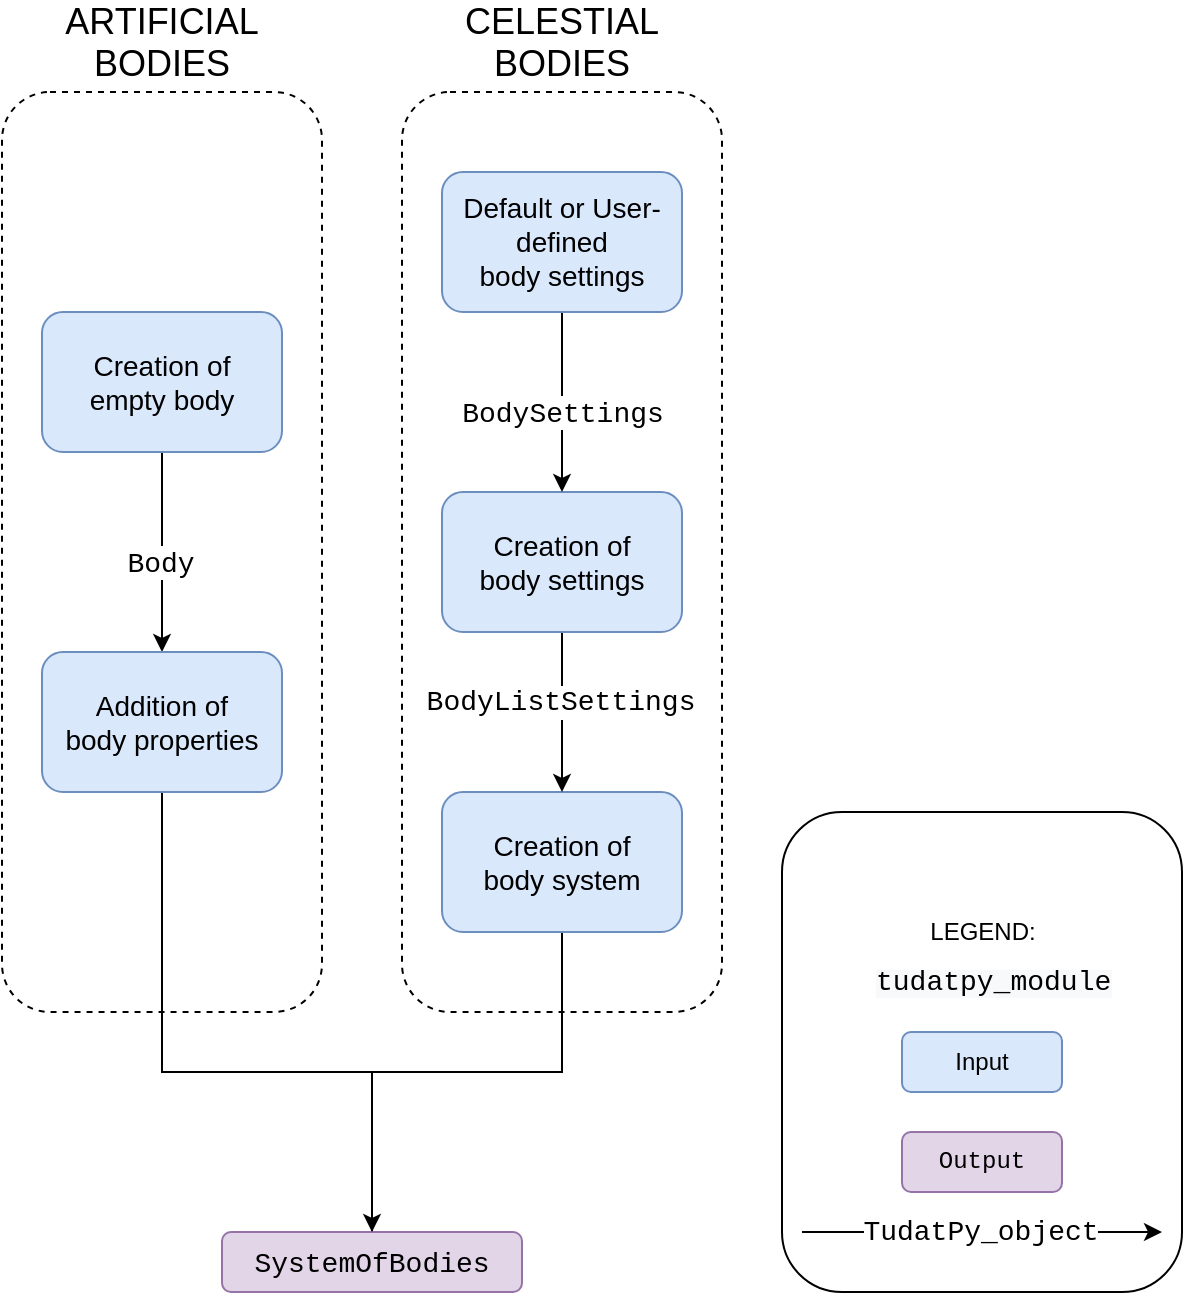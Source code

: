<mxfile version="20.5.3" type="device"><diagram id="aToEdywbOcdsvHlXWydX" name="Page-1"><mxGraphModel dx="763" dy="1882" grid="1" gridSize="10" guides="1" tooltips="1" connect="1" arrows="1" fold="1" page="1" pageScale="1" pageWidth="1100" pageHeight="850" math="0" shadow="0"><root><mxCell id="0"/><mxCell id="1" parent="0"/><mxCell id="P4K3XKW29_5Jf-HjrCSx-24" value="" style="edgeStyle=orthogonalEdgeStyle;rounded=0;orthogonalLoop=1;jettySize=auto;html=1;fontSize=14;" parent="1" edge="1"><mxGeometry relative="1" as="geometry"><mxPoint x="385" y="460" as="sourcePoint"/><mxPoint x="385" y="530" as="targetPoint"/></mxGeometry></mxCell><mxCell id="P4K3XKW29_5Jf-HjrCSx-36" value="&lt;font style=&quot;font-size: 18px;&quot;&gt;CELESTIAL BODIES&lt;/font&gt;" style="rounded=1;whiteSpace=wrap;html=1;dashed=1;labelPosition=center;verticalLabelPosition=top;align=center;verticalAlign=bottom;" parent="1" vertex="1"><mxGeometry x="400" y="-70" width="160" height="460" as="geometry"/></mxCell><mxCell id="P4K3XKW29_5Jf-HjrCSx-53" style="edgeStyle=orthogonalEdgeStyle;rounded=0;orthogonalLoop=1;jettySize=auto;html=1;exitX=0.5;exitY=1;exitDx=0;exitDy=0;entryX=0.5;entryY=0;entryDx=0;entryDy=0;fontFamily=Courier New;fontSize=14;" parent="1" source="P4K3XKW29_5Jf-HjrCSx-16" edge="1"><mxGeometry relative="1" as="geometry"><Array as="points"><mxPoint x="480" y="420"/><mxPoint x="385" y="420"/></Array><mxPoint x="385" y="530" as="targetPoint"/></mxGeometry></mxCell><mxCell id="P4K3XKW29_5Jf-HjrCSx-16" value="Creation of &lt;br style=&quot;font-size: 14px;&quot;&gt;body system" style="rounded=1;whiteSpace=wrap;html=1;fillColor=#dae8fc;strokeColor=#6c8ebf;fontSize=14;" parent="1" vertex="1"><mxGeometry x="420" y="280" width="120" height="70" as="geometry"/></mxCell><mxCell id="P4K3XKW29_5Jf-HjrCSx-22" value="&lt;font face=&quot;Courier New&quot;&gt;SystemOfBodies&lt;/font&gt;" style="rounded=1;whiteSpace=wrap;html=1;fillColor=#e1d5e7;strokeColor=#9673a6;fontSize=14;" parent="1" vertex="1"><mxGeometry x="310" y="500" width="150" height="30" as="geometry"/></mxCell><mxCell id="P4K3XKW29_5Jf-HjrCSx-28" style="edgeStyle=orthogonalEdgeStyle;rounded=0;orthogonalLoop=1;jettySize=auto;html=1;fontFamily=Courier New;fontSize=14;" parent="1" source="P4K3XKW29_5Jf-HjrCSx-25" target="P4K3XKW29_5Jf-HjrCSx-16" edge="1"><mxGeometry relative="1" as="geometry"/></mxCell><mxCell id="P4K3XKW29_5Jf-HjrCSx-29" value="BodyListSettings" style="edgeLabel;html=1;align=center;verticalAlign=middle;resizable=0;points=[];fontSize=14;fontFamily=Courier New;" parent="P4K3XKW29_5Jf-HjrCSx-28" vertex="1" connectable="0"><mxGeometry x="-0.125" y="-1" relative="1" as="geometry"><mxPoint as="offset"/></mxGeometry></mxCell><mxCell id="P4K3XKW29_5Jf-HjrCSx-25" value="Creation of &lt;br style=&quot;font-size: 14px&quot;&gt;body settings" style="rounded=1;whiteSpace=wrap;html=1;fillColor=#dae8fc;strokeColor=#6c8ebf;fontSize=14;" parent="1" vertex="1"><mxGeometry x="420" y="130" width="120" height="70" as="geometry"/></mxCell><mxCell id="P4K3XKW29_5Jf-HjrCSx-35" style="edgeStyle=orthogonalEdgeStyle;rounded=0;orthogonalLoop=1;jettySize=auto;html=1;exitX=0.5;exitY=1;exitDx=0;exitDy=0;fontFamily=Courier New;fontSize=14;" parent="1" source="P4K3XKW29_5Jf-HjrCSx-31" edge="1"><mxGeometry relative="1" as="geometry"><mxPoint x="480" y="130" as="targetPoint"/></mxGeometry></mxCell><mxCell id="P4K3XKW29_5Jf-HjrCSx-51" value="&lt;span style=&quot;font-family: &amp;#34;courier new&amp;#34;&quot;&gt;BodySettings&lt;/span&gt;" style="edgeLabel;html=1;align=center;verticalAlign=middle;resizable=0;points=[];fontSize=14;fontFamily=Helvetica;" parent="P4K3XKW29_5Jf-HjrCSx-35" vertex="1" connectable="0"><mxGeometry x="-0.647" y="-1" relative="1" as="geometry"><mxPoint x="1" y="34" as="offset"/></mxGeometry></mxCell><mxCell id="P4K3XKW29_5Jf-HjrCSx-31" value="Default or User-defined &lt;br&gt;body settings" style="rounded=1;whiteSpace=wrap;html=1;fillColor=#dae8fc;strokeColor=#6c8ebf;fontSize=14;" parent="1" vertex="1"><mxGeometry x="420" y="-30" width="120" height="70" as="geometry"/></mxCell><mxCell id="P4K3XKW29_5Jf-HjrCSx-40" value="&lt;font style=&quot;font-size: 18px;&quot;&gt;ARTIFICIAL BODIES&lt;/font&gt;" style="rounded=1;whiteSpace=wrap;html=1;dashed=1;labelPosition=center;verticalLabelPosition=top;align=center;verticalAlign=bottom;" parent="1" vertex="1"><mxGeometry x="200" y="-70" width="160" height="460" as="geometry"/></mxCell><mxCell id="P4K3XKW29_5Jf-HjrCSx-43" style="edgeStyle=orthogonalEdgeStyle;rounded=0;orthogonalLoop=1;jettySize=auto;html=1;exitX=0.5;exitY=1;exitDx=0;exitDy=0;entryX=0.5;entryY=0;entryDx=0;entryDy=0;fontFamily=Helvetica;fontSize=14;" parent="1" source="P4K3XKW29_5Jf-HjrCSx-41" target="P4K3XKW29_5Jf-HjrCSx-42" edge="1"><mxGeometry relative="1" as="geometry"/></mxCell><mxCell id="P4K3XKW29_5Jf-HjrCSx-52" value="&lt;font face=&quot;Courier New&quot;&gt;Body&lt;/font&gt;" style="edgeLabel;html=1;align=center;verticalAlign=middle;resizable=0;points=[];fontSize=14;fontFamily=Helvetica;" parent="P4K3XKW29_5Jf-HjrCSx-43" vertex="1" connectable="0"><mxGeometry x="0.097" y="-1" relative="1" as="geometry"><mxPoint as="offset"/></mxGeometry></mxCell><mxCell id="P4K3XKW29_5Jf-HjrCSx-41" value="Creation of&lt;br&gt;empty body" style="rounded=1;whiteSpace=wrap;html=1;fillColor=#dae8fc;strokeColor=#6c8ebf;fontSize=14;" parent="1" vertex="1"><mxGeometry x="220" y="40" width="120" height="70" as="geometry"/></mxCell><mxCell id="P4K3XKW29_5Jf-HjrCSx-45" style="edgeStyle=orthogonalEdgeStyle;rounded=0;orthogonalLoop=1;jettySize=auto;html=1;exitX=0.5;exitY=1;exitDx=0;exitDy=0;entryX=0.5;entryY=0;entryDx=0;entryDy=0;fontFamily=Helvetica;fontSize=14;" parent="1" source="P4K3XKW29_5Jf-HjrCSx-42" target="P4K3XKW29_5Jf-HjrCSx-22" edge="1"><mxGeometry relative="1" as="geometry"><Array as="points"><mxPoint x="280" y="420"/><mxPoint x="385" y="420"/></Array><mxPoint x="385" y="530" as="targetPoint"/></mxGeometry></mxCell><mxCell id="P4K3XKW29_5Jf-HjrCSx-42" value="Addition of&lt;br&gt;body properties" style="rounded=1;whiteSpace=wrap;html=1;fillColor=#dae8fc;strokeColor=#6c8ebf;fontSize=14;" parent="1" vertex="1"><mxGeometry x="220" y="210" width="120" height="70" as="geometry"/></mxCell><mxCell id="c9JJ2Y3SZzoH1PMOvmYE-2" value="" style="rounded=1;whiteSpace=wrap;html=1;labelPosition=left;verticalLabelPosition=top;align=right;verticalAlign=bottom;" parent="1" vertex="1"><mxGeometry x="590" y="290" width="200" height="240" as="geometry"/></mxCell><mxCell id="c9JJ2Y3SZzoH1PMOvmYE-3" value="Input" style="rounded=1;whiteSpace=wrap;html=1;fillColor=#dae8fc;strokeColor=#6c8ebf;" parent="1" vertex="1"><mxGeometry x="650" y="400" width="80" height="30" as="geometry"/></mxCell><mxCell id="c9JJ2Y3SZzoH1PMOvmYE-4" value="LEGEND:" style="text;html=1;align=center;verticalAlign=middle;resizable=0;points=[];autosize=1;strokeColor=none;fillColor=none;" parent="1" vertex="1"><mxGeometry x="655" y="340" width="70" height="20" as="geometry"/></mxCell><mxCell id="c9JJ2Y3SZzoH1PMOvmYE-5" value="Output" style="rounded=1;whiteSpace=wrap;html=1;fillColor=#e1d5e7;strokeColor=#9673a6;fontFamily=Courier New;" parent="1" vertex="1"><mxGeometry x="650" y="450" width="80" height="30" as="geometry"/></mxCell><mxCell id="c9JJ2Y3SZzoH1PMOvmYE-7" value="&lt;font face=&quot;Courier New&quot; style=&quot;font-size: 14px&quot;&gt;TudatPy_object&lt;/font&gt;" style="edgeStyle=orthogonalEdgeStyle;rounded=0;orthogonalLoop=1;jettySize=auto;html=1;" parent="1" edge="1"><mxGeometry relative="1" as="geometry"><mxPoint x="600" y="500" as="sourcePoint"/><mxPoint x="780" y="500" as="targetPoint"/><mxPoint x="-1" as="offset"/></mxGeometry></mxCell><mxCell id="c9JJ2Y3SZzoH1PMOvmYE-8" value="&lt;span style=&quot;color: rgb(0 , 0 , 0) ; font-family: &amp;#34;courier new&amp;#34; ; font-style: normal ; font-weight: normal ; letter-spacing: normal ; text-align: center ; text-indent: 0px ; text-transform: none ; word-spacing: 0px ; background-color: rgb(248 , 249 , 250) ; text-decoration: none ; display: inline ; float: none&quot;&gt;&lt;font style=&quot;font-size: 14px&quot;&gt;tudatpy_module&lt;/font&gt;&lt;/span&gt;" style="text;whiteSpace=wrap;html=1;fontFamily=Courier New;" parent="1" vertex="1"><mxGeometry x="635" y="360" width="110" height="30" as="geometry"/></mxCell></root></mxGraphModel></diagram></mxfile>
